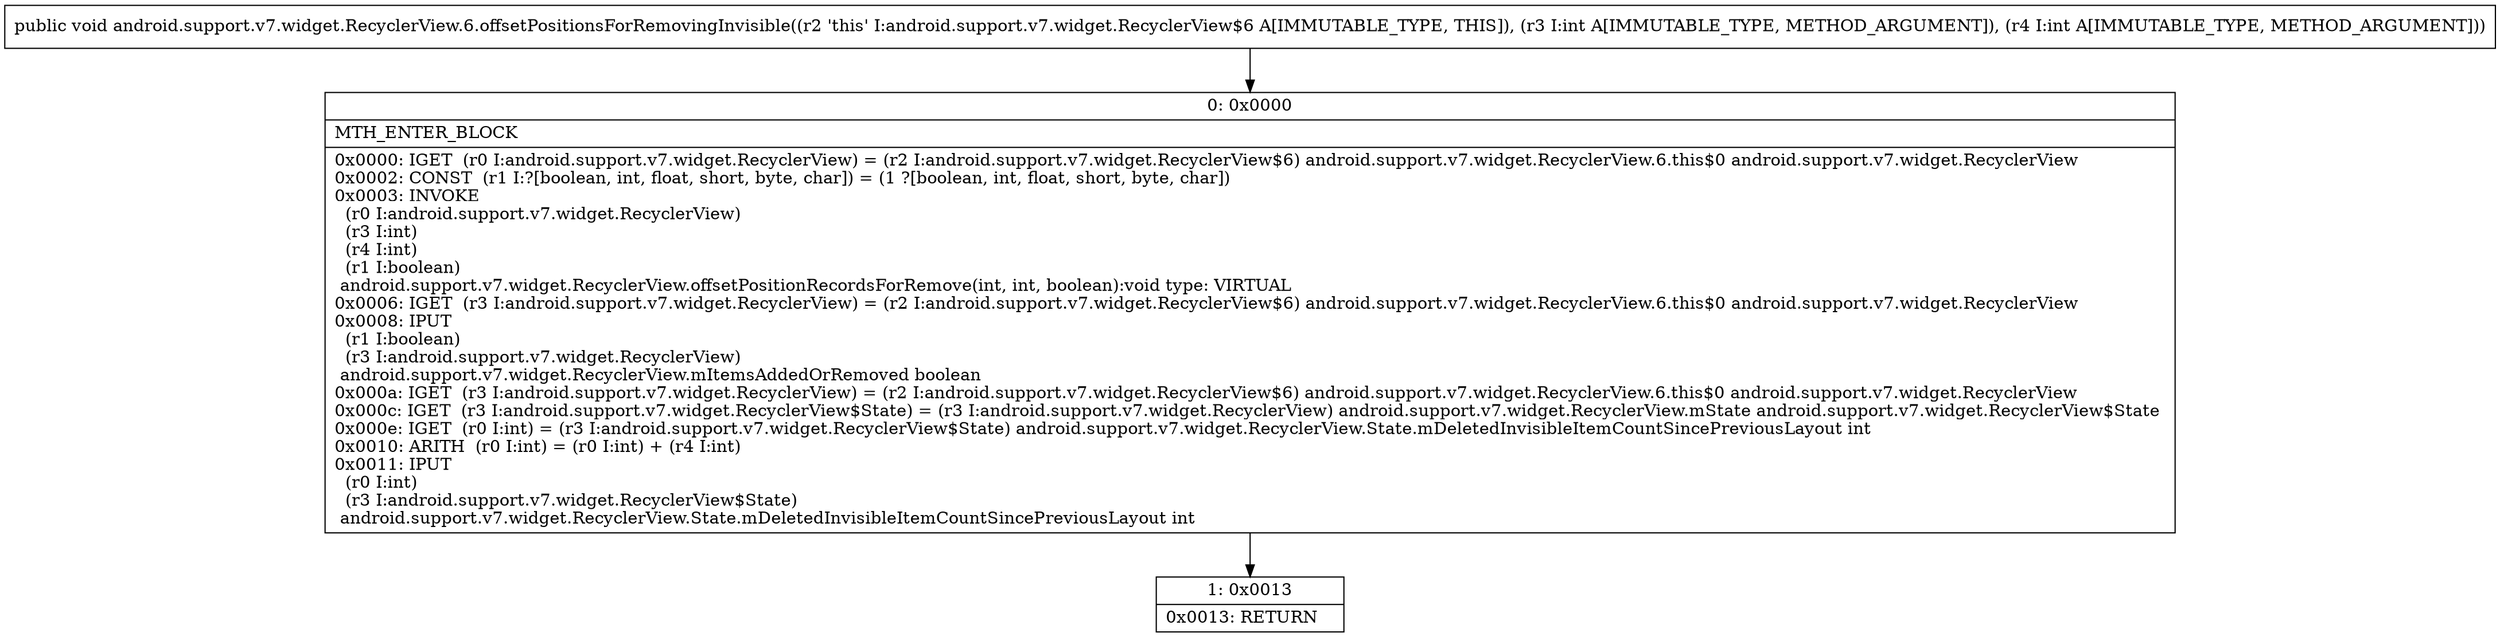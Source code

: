 digraph "CFG forandroid.support.v7.widget.RecyclerView.6.offsetPositionsForRemovingInvisible(II)V" {
Node_0 [shape=record,label="{0\:\ 0x0000|MTH_ENTER_BLOCK\l|0x0000: IGET  (r0 I:android.support.v7.widget.RecyclerView) = (r2 I:android.support.v7.widget.RecyclerView$6) android.support.v7.widget.RecyclerView.6.this$0 android.support.v7.widget.RecyclerView \l0x0002: CONST  (r1 I:?[boolean, int, float, short, byte, char]) = (1 ?[boolean, int, float, short, byte, char]) \l0x0003: INVOKE  \l  (r0 I:android.support.v7.widget.RecyclerView)\l  (r3 I:int)\l  (r4 I:int)\l  (r1 I:boolean)\l android.support.v7.widget.RecyclerView.offsetPositionRecordsForRemove(int, int, boolean):void type: VIRTUAL \l0x0006: IGET  (r3 I:android.support.v7.widget.RecyclerView) = (r2 I:android.support.v7.widget.RecyclerView$6) android.support.v7.widget.RecyclerView.6.this$0 android.support.v7.widget.RecyclerView \l0x0008: IPUT  \l  (r1 I:boolean)\l  (r3 I:android.support.v7.widget.RecyclerView)\l android.support.v7.widget.RecyclerView.mItemsAddedOrRemoved boolean \l0x000a: IGET  (r3 I:android.support.v7.widget.RecyclerView) = (r2 I:android.support.v7.widget.RecyclerView$6) android.support.v7.widget.RecyclerView.6.this$0 android.support.v7.widget.RecyclerView \l0x000c: IGET  (r3 I:android.support.v7.widget.RecyclerView$State) = (r3 I:android.support.v7.widget.RecyclerView) android.support.v7.widget.RecyclerView.mState android.support.v7.widget.RecyclerView$State \l0x000e: IGET  (r0 I:int) = (r3 I:android.support.v7.widget.RecyclerView$State) android.support.v7.widget.RecyclerView.State.mDeletedInvisibleItemCountSincePreviousLayout int \l0x0010: ARITH  (r0 I:int) = (r0 I:int) + (r4 I:int) \l0x0011: IPUT  \l  (r0 I:int)\l  (r3 I:android.support.v7.widget.RecyclerView$State)\l android.support.v7.widget.RecyclerView.State.mDeletedInvisibleItemCountSincePreviousLayout int \l}"];
Node_1 [shape=record,label="{1\:\ 0x0013|0x0013: RETURN   \l}"];
MethodNode[shape=record,label="{public void android.support.v7.widget.RecyclerView.6.offsetPositionsForRemovingInvisible((r2 'this' I:android.support.v7.widget.RecyclerView$6 A[IMMUTABLE_TYPE, THIS]), (r3 I:int A[IMMUTABLE_TYPE, METHOD_ARGUMENT]), (r4 I:int A[IMMUTABLE_TYPE, METHOD_ARGUMENT])) }"];
MethodNode -> Node_0;
Node_0 -> Node_1;
}

